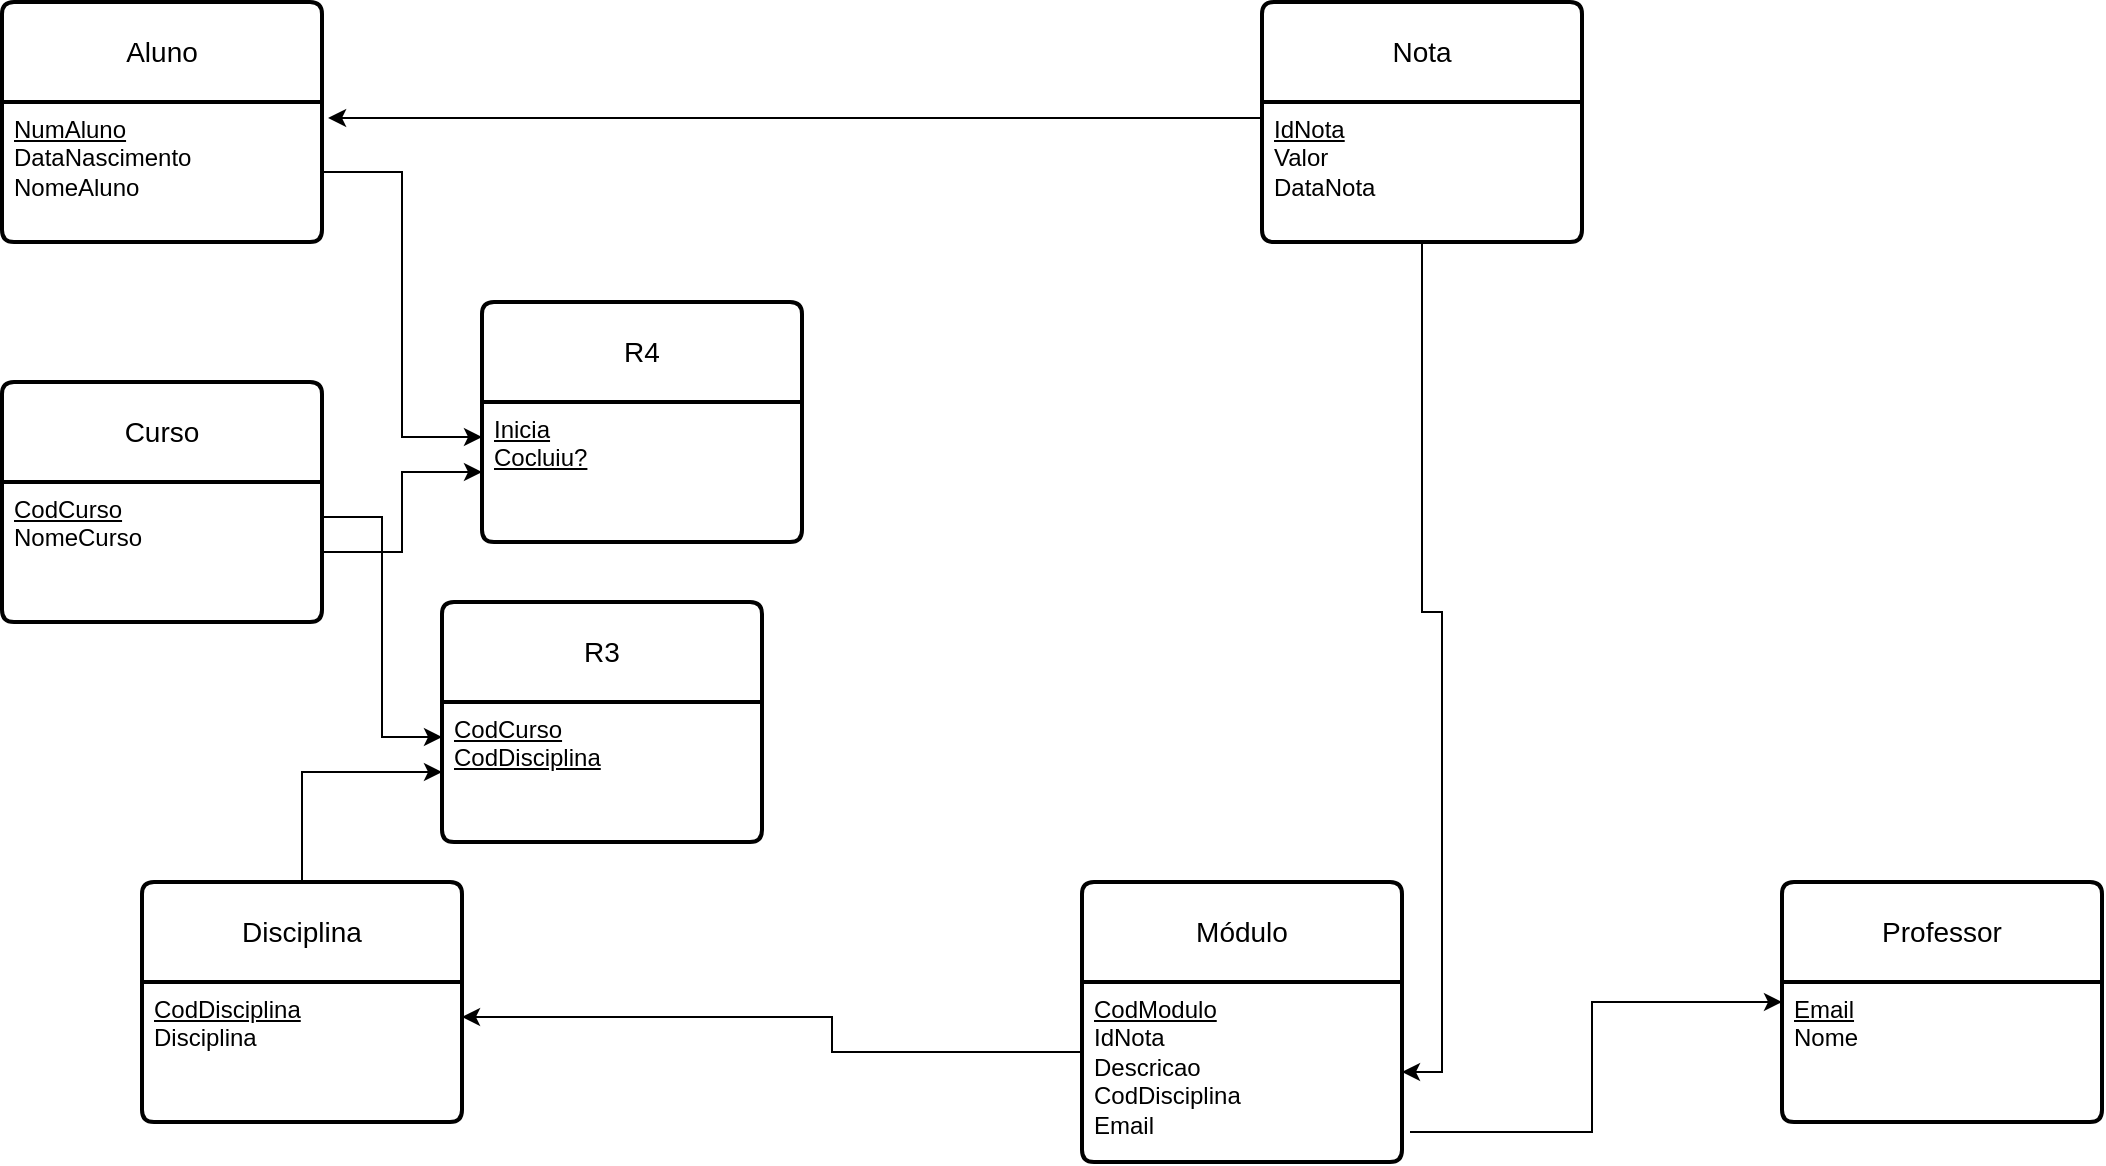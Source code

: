 <mxfile version="28.2.7">
  <diagram name="Página-1" id="FTeC7_8QzdlVlI3I9Mvk">
    <mxGraphModel dx="1426" dy="785" grid="1" gridSize="10" guides="1" tooltips="1" connect="1" arrows="1" fold="1" page="1" pageScale="1" pageWidth="1654" pageHeight="2336" math="0" shadow="0">
      <root>
        <mxCell id="0" />
        <mxCell id="1" parent="0" />
        <mxCell id="6bJcXYdi7RKFtDTyvEfA-14" value="Nota" style="swimlane;childLayout=stackLayout;horizontal=1;startSize=50;horizontalStack=0;rounded=1;fontSize=14;fontStyle=0;strokeWidth=2;resizeParent=0;resizeLast=1;shadow=0;dashed=0;align=center;arcSize=4;whiteSpace=wrap;html=1;" parent="1" vertex="1">
          <mxGeometry x="850" y="180" width="160" height="120" as="geometry" />
        </mxCell>
        <mxCell id="6bJcXYdi7RKFtDTyvEfA-15" value="&lt;u&gt;IdNota&lt;/u&gt;&lt;div&gt;Valor&lt;br&gt;&lt;div&gt;DataNota&lt;/div&gt;&lt;/div&gt;" style="align=left;strokeColor=none;fillColor=none;spacingLeft=4;spacingRight=4;fontSize=12;verticalAlign=top;resizable=0;rotatable=0;part=1;html=1;whiteSpace=wrap;" parent="6bJcXYdi7RKFtDTyvEfA-14" vertex="1">
          <mxGeometry y="50" width="160" height="70" as="geometry" />
        </mxCell>
        <mxCell id="6bJcXYdi7RKFtDTyvEfA-22" value="Aluno" style="swimlane;childLayout=stackLayout;horizontal=1;startSize=50;horizontalStack=0;rounded=1;fontSize=14;fontStyle=0;strokeWidth=2;resizeParent=0;resizeLast=1;shadow=0;dashed=0;align=center;arcSize=4;whiteSpace=wrap;html=1;" parent="1" vertex="1">
          <mxGeometry x="220" y="180" width="160" height="120" as="geometry" />
        </mxCell>
        <mxCell id="6bJcXYdi7RKFtDTyvEfA-23" value="&lt;u&gt;NumAluno&lt;/u&gt;&lt;br&gt;&lt;div&gt;DataNascimento&lt;/div&gt;&lt;div&gt;NomeAluno&lt;/div&gt;" style="align=left;strokeColor=none;fillColor=none;spacingLeft=4;spacingRight=4;fontSize=12;verticalAlign=top;resizable=0;rotatable=0;part=1;html=1;whiteSpace=wrap;" parent="6bJcXYdi7RKFtDTyvEfA-22" vertex="1">
          <mxGeometry y="50" width="160" height="70" as="geometry" />
        </mxCell>
        <mxCell id="8zlrZK70hH1nTl3RyPgM-11" value="&lt;br&gt;&lt;div&gt;&lt;br&gt;&lt;/div&gt;" style="align=left;strokeColor=none;fillColor=none;spacingLeft=4;spacingRight=4;fontSize=12;verticalAlign=top;resizable=0;rotatable=0;part=1;html=1;whiteSpace=wrap;" vertex="1" parent="6bJcXYdi7RKFtDTyvEfA-22">
          <mxGeometry y="120" width="160" as="geometry" />
        </mxCell>
        <mxCell id="6bJcXYdi7RKFtDTyvEfA-24" value="Curso" style="swimlane;childLayout=stackLayout;horizontal=1;startSize=50;horizontalStack=0;rounded=1;fontSize=14;fontStyle=0;strokeWidth=2;resizeParent=0;resizeLast=1;shadow=0;dashed=0;align=center;arcSize=4;whiteSpace=wrap;html=1;" parent="1" vertex="1">
          <mxGeometry x="220" y="370" width="160" height="120" as="geometry" />
        </mxCell>
        <mxCell id="6bJcXYdi7RKFtDTyvEfA-25" value="&lt;div&gt;&lt;u&gt;CodCurso&lt;/u&gt;&lt;/div&gt;&lt;div&gt;NomeCurso&lt;/div&gt;" style="align=left;strokeColor=none;fillColor=none;spacingLeft=4;spacingRight=4;fontSize=12;verticalAlign=top;resizable=0;rotatable=0;part=1;html=1;whiteSpace=wrap;" parent="6bJcXYdi7RKFtDTyvEfA-24" vertex="1">
          <mxGeometry y="50" width="160" height="70" as="geometry" />
        </mxCell>
        <mxCell id="8zlrZK70hH1nTl3RyPgM-58" style="edgeStyle=orthogonalEdgeStyle;rounded=0;orthogonalLoop=1;jettySize=auto;html=1;entryX=0;entryY=0.5;entryDx=0;entryDy=0;" edge="1" parent="1" source="8zlrZK70hH1nTl3RyPgM-2" target="8zlrZK70hH1nTl3RyPgM-56">
          <mxGeometry relative="1" as="geometry" />
        </mxCell>
        <mxCell id="8zlrZK70hH1nTl3RyPgM-2" value="Disciplina" style="swimlane;childLayout=stackLayout;horizontal=1;startSize=50;horizontalStack=0;rounded=1;fontSize=14;fontStyle=0;strokeWidth=2;resizeParent=0;resizeLast=1;shadow=0;dashed=0;align=center;arcSize=4;whiteSpace=wrap;html=1;" vertex="1" parent="1">
          <mxGeometry x="290" y="620" width="160" height="120" as="geometry" />
        </mxCell>
        <mxCell id="8zlrZK70hH1nTl3RyPgM-3" value="&lt;u&gt;CodDisciplina&lt;/u&gt;&lt;div&gt;Disciplina&lt;/div&gt;" style="align=left;strokeColor=none;fillColor=none;spacingLeft=4;spacingRight=4;fontSize=12;verticalAlign=top;resizable=0;rotatable=0;part=1;html=1;whiteSpace=wrap;" vertex="1" parent="8zlrZK70hH1nTl3RyPgM-2">
          <mxGeometry y="50" width="160" height="70" as="geometry" />
        </mxCell>
        <mxCell id="8zlrZK70hH1nTl3RyPgM-4" value="Professor" style="swimlane;childLayout=stackLayout;horizontal=1;startSize=50;horizontalStack=0;rounded=1;fontSize=14;fontStyle=0;strokeWidth=2;resizeParent=0;resizeLast=1;shadow=0;dashed=0;align=center;arcSize=4;whiteSpace=wrap;html=1;" vertex="1" parent="1">
          <mxGeometry x="1110" y="620" width="160" height="120" as="geometry" />
        </mxCell>
        <mxCell id="8zlrZK70hH1nTl3RyPgM-5" value="&lt;u&gt;Email&lt;/u&gt;&lt;br&gt;&lt;div&gt;Nome&lt;/div&gt;" style="align=left;strokeColor=none;fillColor=none;spacingLeft=4;spacingRight=4;fontSize=12;verticalAlign=top;resizable=0;rotatable=0;part=1;html=1;whiteSpace=wrap;" vertex="1" parent="8zlrZK70hH1nTl3RyPgM-4">
          <mxGeometry y="50" width="160" height="70" as="geometry" />
        </mxCell>
        <mxCell id="8zlrZK70hH1nTl3RyPgM-6" value="Módulo" style="swimlane;childLayout=stackLayout;horizontal=1;startSize=50;horizontalStack=0;rounded=1;fontSize=14;fontStyle=0;strokeWidth=2;resizeParent=0;resizeLast=1;shadow=0;dashed=0;align=center;arcSize=4;whiteSpace=wrap;html=1;" vertex="1" parent="1">
          <mxGeometry x="760" y="620" width="160" height="140" as="geometry" />
        </mxCell>
        <mxCell id="8zlrZK70hH1nTl3RyPgM-7" value="&lt;u&gt;CodModulo&lt;/u&gt;&lt;div&gt;IdNota&lt;br&gt;&lt;div&gt;Descricao&lt;/div&gt;&lt;div&gt;CodDisciplina&lt;/div&gt;&lt;/div&gt;&lt;div&gt;Email&lt;/div&gt;" style="align=left;strokeColor=none;fillColor=none;spacingLeft=4;spacingRight=4;fontSize=12;verticalAlign=top;resizable=0;rotatable=0;part=1;html=1;whiteSpace=wrap;" vertex="1" parent="8zlrZK70hH1nTl3RyPgM-6">
          <mxGeometry y="50" width="160" height="90" as="geometry" />
        </mxCell>
        <mxCell id="8zlrZK70hH1nTl3RyPgM-28" value="R4" style="swimlane;childLayout=stackLayout;horizontal=1;startSize=50;horizontalStack=0;rounded=1;fontSize=14;fontStyle=0;strokeWidth=2;resizeParent=0;resizeLast=1;shadow=0;dashed=0;align=center;arcSize=4;whiteSpace=wrap;html=1;" vertex="1" parent="1">
          <mxGeometry x="460" y="330" width="160" height="120" as="geometry" />
        </mxCell>
        <mxCell id="8zlrZK70hH1nTl3RyPgM-29" value="&lt;u&gt;Inicia&lt;/u&gt;&lt;br&gt;&lt;div&gt;&lt;u&gt;Cocluiu?&lt;/u&gt;&lt;/div&gt;" style="align=left;strokeColor=none;fillColor=none;spacingLeft=4;spacingRight=4;fontSize=12;verticalAlign=top;resizable=0;rotatable=0;part=1;html=1;whiteSpace=wrap;" vertex="1" parent="8zlrZK70hH1nTl3RyPgM-28">
          <mxGeometry y="50" width="160" height="70" as="geometry" />
        </mxCell>
        <mxCell id="8zlrZK70hH1nTl3RyPgM-32" style="edgeStyle=orthogonalEdgeStyle;rounded=0;orthogonalLoop=1;jettySize=auto;html=1;entryX=1.019;entryY=0.114;entryDx=0;entryDy=0;entryPerimeter=0;exitX=0;exitY=0.129;exitDx=0;exitDy=0;exitPerimeter=0;" edge="1" parent="1" source="6bJcXYdi7RKFtDTyvEfA-15" target="6bJcXYdi7RKFtDTyvEfA-23">
          <mxGeometry relative="1" as="geometry">
            <mxPoint x="920" y="247.5" as="targetPoint" />
            <Array as="points">
              <mxPoint x="850" y="238" />
            </Array>
          </mxGeometry>
        </mxCell>
        <mxCell id="8zlrZK70hH1nTl3RyPgM-39" style="edgeStyle=orthogonalEdgeStyle;rounded=0;orthogonalLoop=1;jettySize=auto;html=1;entryX=0;entryY=0.25;entryDx=0;entryDy=0;" edge="1" parent="1" source="6bJcXYdi7RKFtDTyvEfA-23" target="8zlrZK70hH1nTl3RyPgM-29">
          <mxGeometry relative="1" as="geometry" />
        </mxCell>
        <mxCell id="8zlrZK70hH1nTl3RyPgM-40" style="edgeStyle=orthogonalEdgeStyle;rounded=0;orthogonalLoop=1;jettySize=auto;html=1;entryX=0;entryY=0.5;entryDx=0;entryDy=0;" edge="1" parent="1" source="6bJcXYdi7RKFtDTyvEfA-25" target="8zlrZK70hH1nTl3RyPgM-29">
          <mxGeometry relative="1" as="geometry" />
        </mxCell>
        <mxCell id="8zlrZK70hH1nTl3RyPgM-50" style="edgeStyle=orthogonalEdgeStyle;rounded=0;orthogonalLoop=1;jettySize=auto;html=1;entryX=1;entryY=0.25;entryDx=0;entryDy=0;exitX=0;exitY=0.5;exitDx=0;exitDy=0;" edge="1" parent="1" source="8zlrZK70hH1nTl3RyPgM-7" target="8zlrZK70hH1nTl3RyPgM-3">
          <mxGeometry relative="1" as="geometry">
            <Array as="points">
              <mxPoint x="635" y="705" />
              <mxPoint x="635" y="688" />
            </Array>
          </mxGeometry>
        </mxCell>
        <mxCell id="8zlrZK70hH1nTl3RyPgM-55" value="R3" style="swimlane;childLayout=stackLayout;horizontal=1;startSize=50;horizontalStack=0;rounded=1;fontSize=14;fontStyle=0;strokeWidth=2;resizeParent=0;resizeLast=1;shadow=0;dashed=0;align=center;arcSize=4;whiteSpace=wrap;html=1;" vertex="1" parent="1">
          <mxGeometry x="440" y="480" width="160" height="120" as="geometry" />
        </mxCell>
        <mxCell id="8zlrZK70hH1nTl3RyPgM-56" value="&lt;u&gt;CodCurso&lt;/u&gt;&lt;br&gt;&lt;div&gt;&lt;u&gt;CodDisciplina&lt;/u&gt;&lt;/div&gt;" style="align=left;strokeColor=none;fillColor=none;spacingLeft=4;spacingRight=4;fontSize=12;verticalAlign=top;resizable=0;rotatable=0;part=1;html=1;whiteSpace=wrap;" vertex="1" parent="8zlrZK70hH1nTl3RyPgM-55">
          <mxGeometry y="50" width="160" height="70" as="geometry" />
        </mxCell>
        <mxCell id="8zlrZK70hH1nTl3RyPgM-59" style="edgeStyle=orthogonalEdgeStyle;rounded=0;orthogonalLoop=1;jettySize=auto;html=1;entryX=0;entryY=0.25;entryDx=0;entryDy=0;exitX=1;exitY=0.25;exitDx=0;exitDy=0;" edge="1" parent="1" source="6bJcXYdi7RKFtDTyvEfA-25" target="8zlrZK70hH1nTl3RyPgM-56">
          <mxGeometry relative="1" as="geometry">
            <Array as="points">
              <mxPoint x="410" y="438" />
              <mxPoint x="410" y="548" />
            </Array>
          </mxGeometry>
        </mxCell>
        <mxCell id="8zlrZK70hH1nTl3RyPgM-64" style="edgeStyle=orthogonalEdgeStyle;rounded=0;orthogonalLoop=1;jettySize=auto;html=1;entryX=1;entryY=0.5;entryDx=0;entryDy=0;" edge="1" parent="1" source="6bJcXYdi7RKFtDTyvEfA-15" target="8zlrZK70hH1nTl3RyPgM-7">
          <mxGeometry relative="1" as="geometry" />
        </mxCell>
        <mxCell id="8zlrZK70hH1nTl3RyPgM-66" style="edgeStyle=orthogonalEdgeStyle;rounded=0;orthogonalLoop=1;jettySize=auto;html=1;entryX=0;entryY=0.5;entryDx=0;entryDy=0;exitX=1.025;exitY=0.833;exitDx=0;exitDy=0;exitPerimeter=0;" edge="1" parent="1" source="8zlrZK70hH1nTl3RyPgM-7" target="8zlrZK70hH1nTl3RyPgM-4">
          <mxGeometry relative="1" as="geometry" />
        </mxCell>
      </root>
    </mxGraphModel>
  </diagram>
</mxfile>
